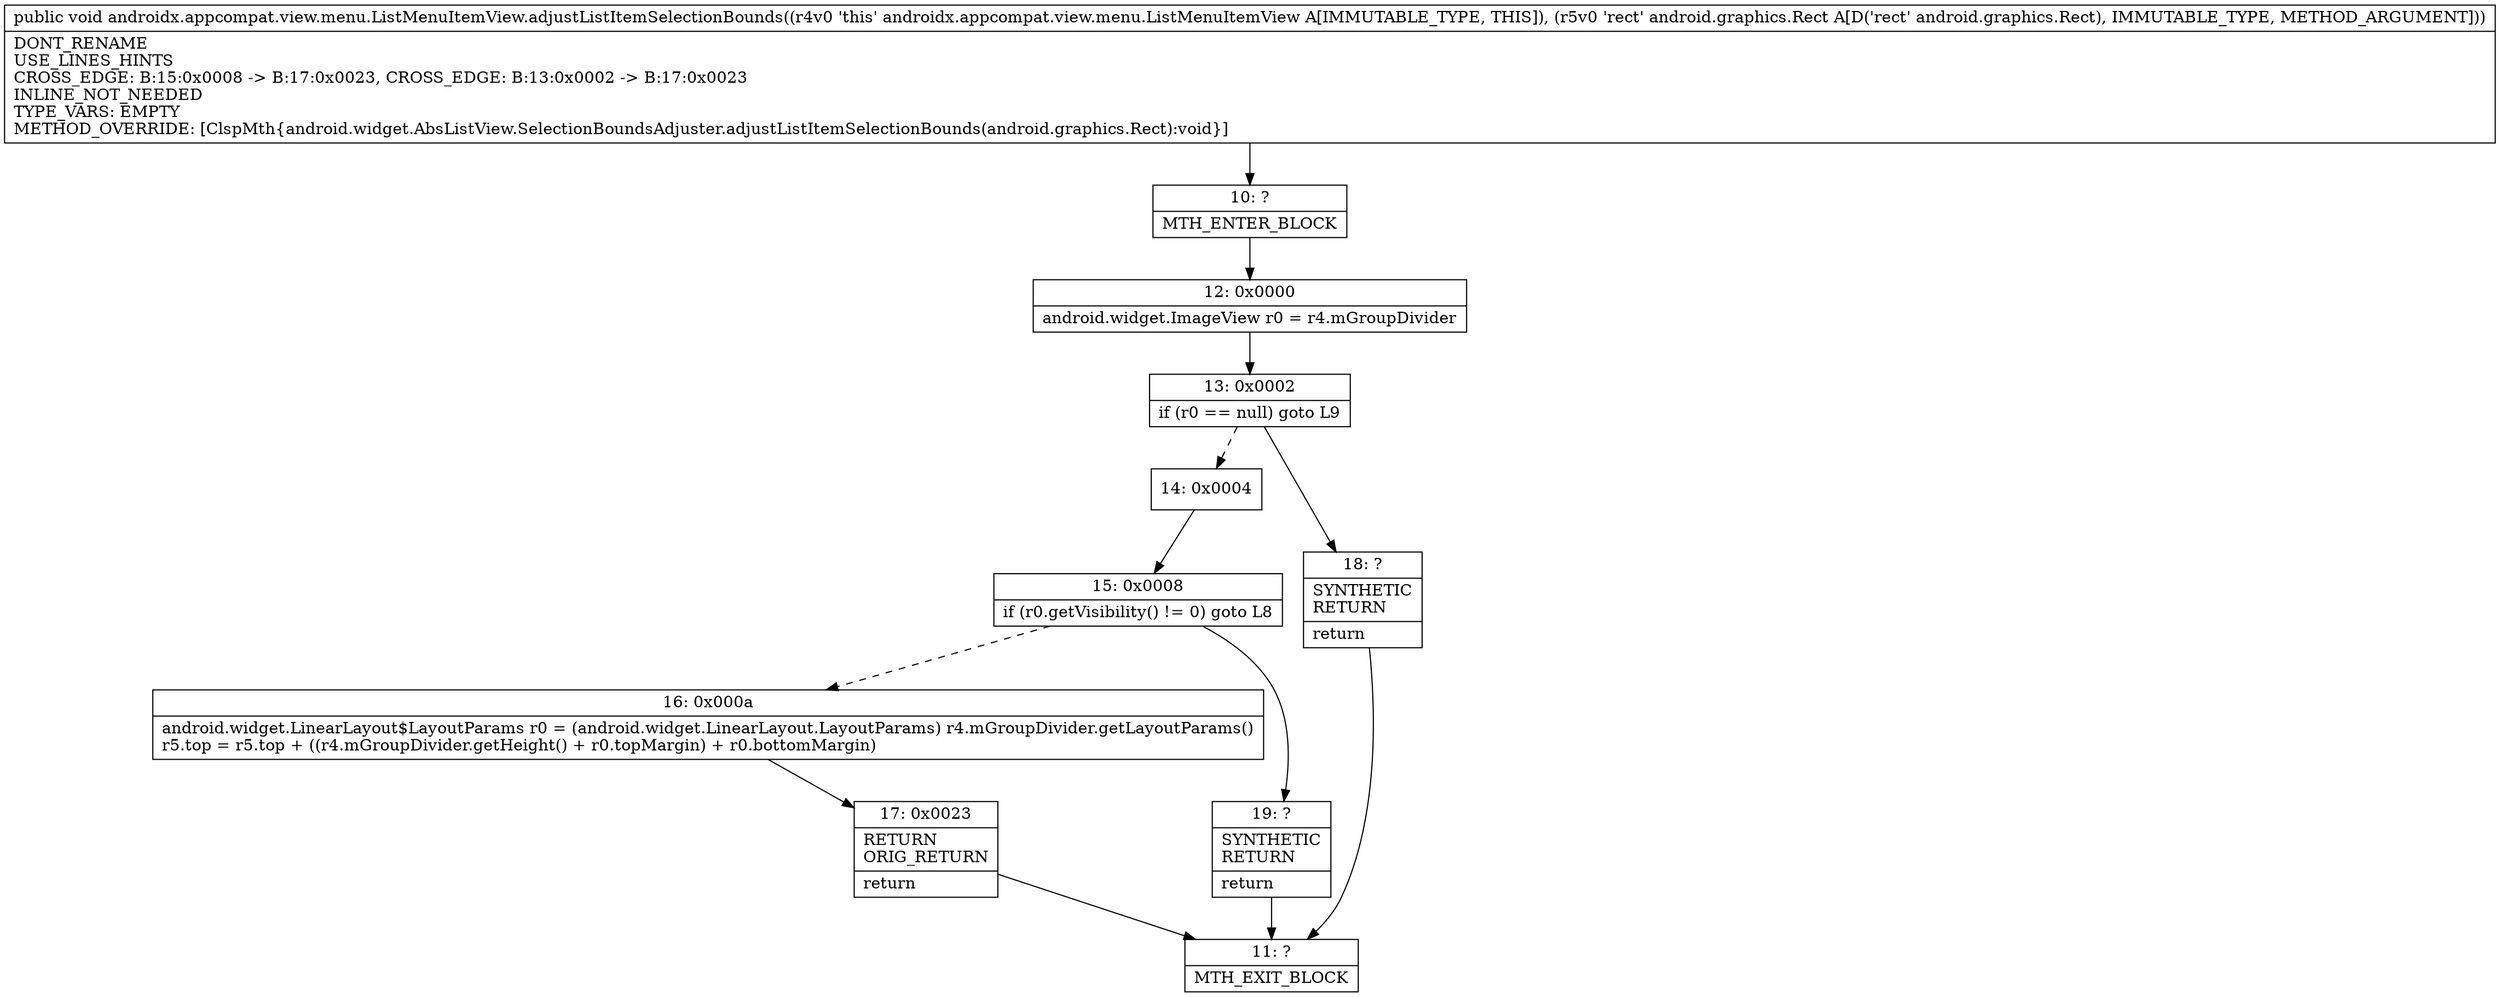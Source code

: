 digraph "CFG forandroidx.appcompat.view.menu.ListMenuItemView.adjustListItemSelectionBounds(Landroid\/graphics\/Rect;)V" {
Node_10 [shape=record,label="{10\:\ ?|MTH_ENTER_BLOCK\l}"];
Node_12 [shape=record,label="{12\:\ 0x0000|android.widget.ImageView r0 = r4.mGroupDivider\l}"];
Node_13 [shape=record,label="{13\:\ 0x0002|if (r0 == null) goto L9\l}"];
Node_14 [shape=record,label="{14\:\ 0x0004}"];
Node_15 [shape=record,label="{15\:\ 0x0008|if (r0.getVisibility() != 0) goto L8\l}"];
Node_16 [shape=record,label="{16\:\ 0x000a|android.widget.LinearLayout$LayoutParams r0 = (android.widget.LinearLayout.LayoutParams) r4.mGroupDivider.getLayoutParams()\lr5.top = r5.top + ((r4.mGroupDivider.getHeight() + r0.topMargin) + r0.bottomMargin)\l}"];
Node_17 [shape=record,label="{17\:\ 0x0023|RETURN\lORIG_RETURN\l|return\l}"];
Node_11 [shape=record,label="{11\:\ ?|MTH_EXIT_BLOCK\l}"];
Node_19 [shape=record,label="{19\:\ ?|SYNTHETIC\lRETURN\l|return\l}"];
Node_18 [shape=record,label="{18\:\ ?|SYNTHETIC\lRETURN\l|return\l}"];
MethodNode[shape=record,label="{public void androidx.appcompat.view.menu.ListMenuItemView.adjustListItemSelectionBounds((r4v0 'this' androidx.appcompat.view.menu.ListMenuItemView A[IMMUTABLE_TYPE, THIS]), (r5v0 'rect' android.graphics.Rect A[D('rect' android.graphics.Rect), IMMUTABLE_TYPE, METHOD_ARGUMENT]))  | DONT_RENAME\lUSE_LINES_HINTS\lCROSS_EDGE: B:15:0x0008 \-\> B:17:0x0023, CROSS_EDGE: B:13:0x0002 \-\> B:17:0x0023\lINLINE_NOT_NEEDED\lTYPE_VARS: EMPTY\lMETHOD_OVERRIDE: [ClspMth\{android.widget.AbsListView.SelectionBoundsAdjuster.adjustListItemSelectionBounds(android.graphics.Rect):void\}]\l}"];
MethodNode -> Node_10;Node_10 -> Node_12;
Node_12 -> Node_13;
Node_13 -> Node_14[style=dashed];
Node_13 -> Node_18;
Node_14 -> Node_15;
Node_15 -> Node_16[style=dashed];
Node_15 -> Node_19;
Node_16 -> Node_17;
Node_17 -> Node_11;
Node_19 -> Node_11;
Node_18 -> Node_11;
}

